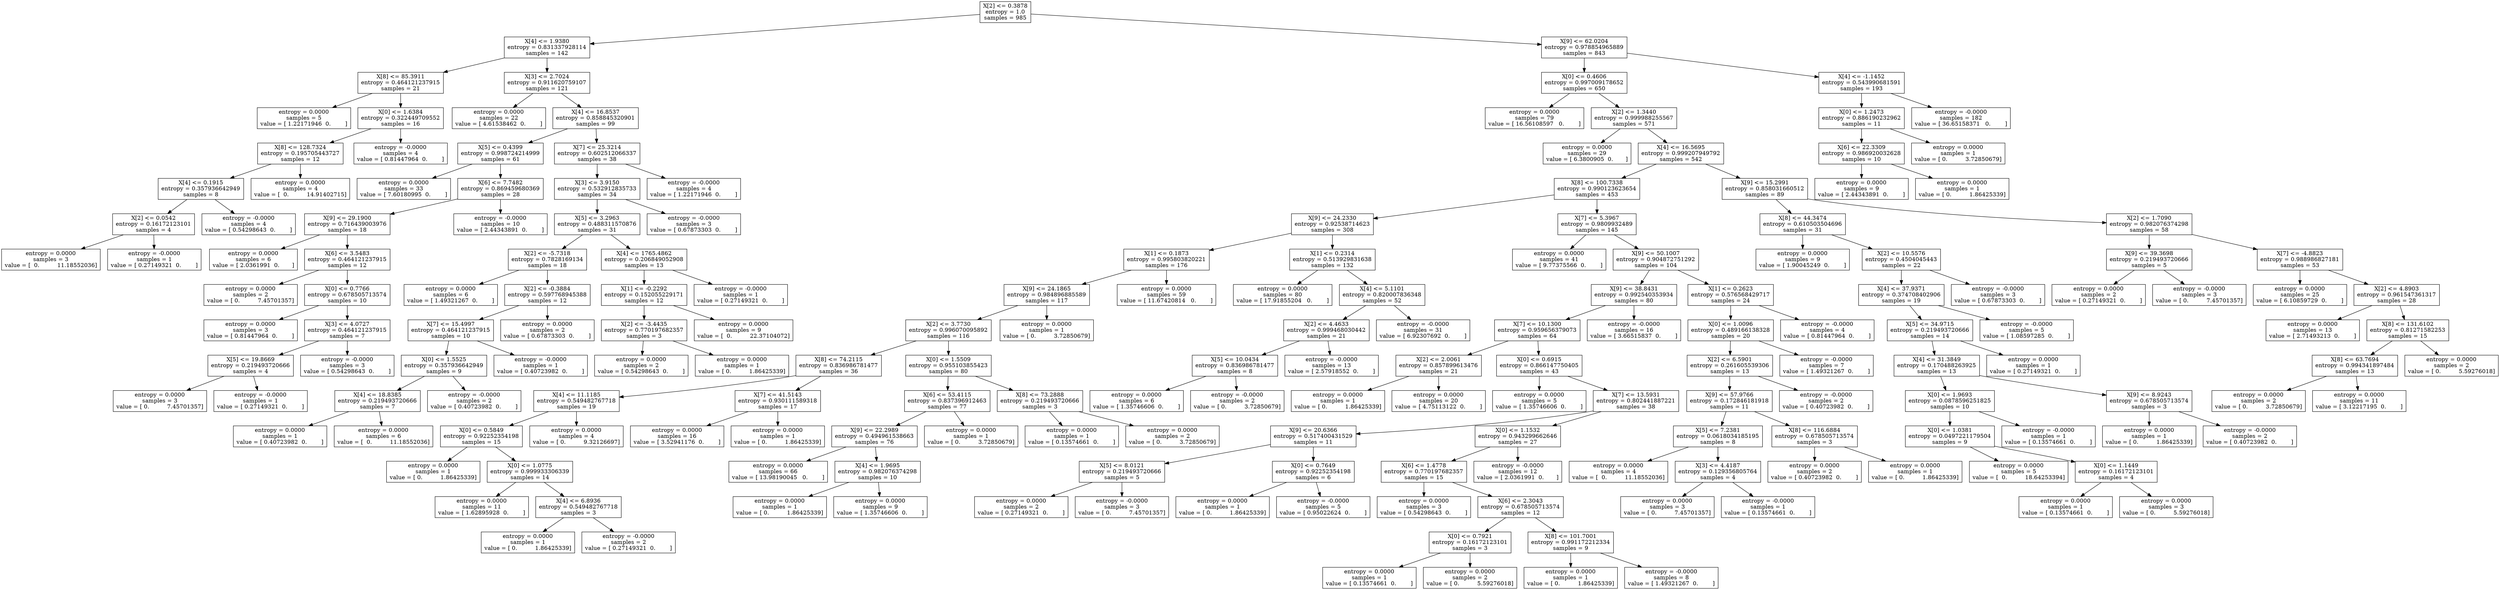 digraph Tree {
0 [label="X[2] <= 0.3878\nentropy = 1.0\nsamples = 985", shape="box"] ;
1 [label="X[4] <= 1.9380\nentropy = 0.831337928114\nsamples = 142", shape="box"] ;
0 -> 1 ;
2 [label="X[8] <= 85.3911\nentropy = 0.464121237915\nsamples = 21", shape="box"] ;
1 -> 2 ;
3 [label="entropy = 0.0000\nsamples = 5\nvalue = [ 1.22171946  0.        ]", shape="box"] ;
2 -> 3 ;
4 [label="X[0] <= 1.6384\nentropy = 0.322449709552\nsamples = 16", shape="box"] ;
2 -> 4 ;
5 [label="X[8] <= 128.7324\nentropy = 0.195705443727\nsamples = 12", shape="box"] ;
4 -> 5 ;
6 [label="X[4] <= 0.1915\nentropy = 0.357936642949\nsamples = 8", shape="box"] ;
5 -> 6 ;
7 [label="X[2] <= 0.0542\nentropy = 0.16172123101\nsamples = 4", shape="box"] ;
6 -> 7 ;
8 [label="entropy = 0.0000\nsamples = 3\nvalue = [  0.          11.18552036]", shape="box"] ;
7 -> 8 ;
9 [label="entropy = -0.0000\nsamples = 1\nvalue = [ 0.27149321  0.        ]", shape="box"] ;
7 -> 9 ;
10 [label="entropy = -0.0000\nsamples = 4\nvalue = [ 0.54298643  0.        ]", shape="box"] ;
6 -> 10 ;
11 [label="entropy = 0.0000\nsamples = 4\nvalue = [  0.          14.91402715]", shape="box"] ;
5 -> 11 ;
12 [label="entropy = -0.0000\nsamples = 4\nvalue = [ 0.81447964  0.        ]", shape="box"] ;
4 -> 12 ;
13 [label="X[3] <= 2.7024\nentropy = 0.911620759107\nsamples = 121", shape="box"] ;
1 -> 13 ;
14 [label="entropy = 0.0000\nsamples = 22\nvalue = [ 4.61538462  0.        ]", shape="box"] ;
13 -> 14 ;
15 [label="X[4] <= 16.8537\nentropy = 0.858845320901\nsamples = 99", shape="box"] ;
13 -> 15 ;
16 [label="X[5] <= 0.4399\nentropy = 0.998724214999\nsamples = 61", shape="box"] ;
15 -> 16 ;
17 [label="entropy = 0.0000\nsamples = 33\nvalue = [ 7.60180995  0.        ]", shape="box"] ;
16 -> 17 ;
18 [label="X[6] <= 7.7482\nentropy = 0.869459680369\nsamples = 28", shape="box"] ;
16 -> 18 ;
19 [label="X[9] <= 29.1900\nentropy = 0.716439003976\nsamples = 18", shape="box"] ;
18 -> 19 ;
20 [label="entropy = 0.0000\nsamples = 6\nvalue = [ 2.0361991  0.       ]", shape="box"] ;
19 -> 20 ;
21 [label="X[6] <= 3.5483\nentropy = 0.464121237915\nsamples = 12", shape="box"] ;
19 -> 21 ;
22 [label="entropy = 0.0000\nsamples = 2\nvalue = [ 0.          7.45701357]", shape="box"] ;
21 -> 22 ;
23 [label="X[0] <= 0.7766\nentropy = 0.678505713574\nsamples = 10", shape="box"] ;
21 -> 23 ;
24 [label="entropy = 0.0000\nsamples = 3\nvalue = [ 0.81447964  0.        ]", shape="box"] ;
23 -> 24 ;
25 [label="X[3] <= 4.0727\nentropy = 0.464121237915\nsamples = 7", shape="box"] ;
23 -> 25 ;
26 [label="X[5] <= 19.8669\nentropy = 0.219493720666\nsamples = 4", shape="box"] ;
25 -> 26 ;
27 [label="entropy = 0.0000\nsamples = 3\nvalue = [ 0.          7.45701357]", shape="box"] ;
26 -> 27 ;
28 [label="entropy = -0.0000\nsamples = 1\nvalue = [ 0.27149321  0.        ]", shape="box"] ;
26 -> 28 ;
29 [label="entropy = -0.0000\nsamples = 3\nvalue = [ 0.54298643  0.        ]", shape="box"] ;
25 -> 29 ;
30 [label="entropy = -0.0000\nsamples = 10\nvalue = [ 2.44343891  0.        ]", shape="box"] ;
18 -> 30 ;
31 [label="X[7] <= 25.3214\nentropy = 0.602512066337\nsamples = 38", shape="box"] ;
15 -> 31 ;
32 [label="X[3] <= 3.9150\nentropy = 0.532912835733\nsamples = 34", shape="box"] ;
31 -> 32 ;
33 [label="X[5] <= 3.2963\nentropy = 0.488311570876\nsamples = 31", shape="box"] ;
32 -> 33 ;
34 [label="X[2] <= -5.7318\nentropy = 0.7828169134\nsamples = 18", shape="box"] ;
33 -> 34 ;
35 [label="entropy = 0.0000\nsamples = 6\nvalue = [ 1.49321267  0.        ]", shape="box"] ;
34 -> 35 ;
36 [label="X[2] <= -0.3884\nentropy = 0.597768945388\nsamples = 12", shape="box"] ;
34 -> 36 ;
37 [label="X[7] <= 15.4997\nentropy = 0.464121237915\nsamples = 10", shape="box"] ;
36 -> 37 ;
38 [label="X[0] <= 1.5525\nentropy = 0.357936642949\nsamples = 9", shape="box"] ;
37 -> 38 ;
39 [label="X[4] <= 18.8385\nentropy = 0.219493720666\nsamples = 7", shape="box"] ;
38 -> 39 ;
40 [label="entropy = 0.0000\nsamples = 1\nvalue = [ 0.40723982  0.        ]", shape="box"] ;
39 -> 40 ;
41 [label="entropy = 0.0000\nsamples = 6\nvalue = [  0.          11.18552036]", shape="box"] ;
39 -> 41 ;
42 [label="entropy = -0.0000\nsamples = 2\nvalue = [ 0.40723982  0.        ]", shape="box"] ;
38 -> 42 ;
43 [label="entropy = -0.0000\nsamples = 1\nvalue = [ 0.40723982  0.        ]", shape="box"] ;
37 -> 43 ;
44 [label="entropy = 0.0000\nsamples = 2\nvalue = [ 0.67873303  0.        ]", shape="box"] ;
36 -> 44 ;
45 [label="X[4] <= 1765.4862\nentropy = 0.206849052908\nsamples = 13", shape="box"] ;
33 -> 45 ;
46 [label="X[1] <= -0.2292\nentropy = 0.152055229171\nsamples = 12", shape="box"] ;
45 -> 46 ;
47 [label="X[2] <= -3.4435\nentropy = 0.770197682357\nsamples = 3", shape="box"] ;
46 -> 47 ;
48 [label="entropy = 0.0000\nsamples = 2\nvalue = [ 0.54298643  0.        ]", shape="box"] ;
47 -> 48 ;
49 [label="entropy = 0.0000\nsamples = 1\nvalue = [ 0.          1.86425339]", shape="box"] ;
47 -> 49 ;
50 [label="entropy = 0.0000\nsamples = 9\nvalue = [  0.          22.37104072]", shape="box"] ;
46 -> 50 ;
51 [label="entropy = -0.0000\nsamples = 1\nvalue = [ 0.27149321  0.        ]", shape="box"] ;
45 -> 51 ;
52 [label="entropy = -0.0000\nsamples = 3\nvalue = [ 0.67873303  0.        ]", shape="box"] ;
32 -> 52 ;
53 [label="entropy = -0.0000\nsamples = 4\nvalue = [ 1.22171946  0.        ]", shape="box"] ;
31 -> 53 ;
54 [label="X[9] <= 62.0204\nentropy = 0.978854965889\nsamples = 843", shape="box"] ;
0 -> 54 ;
55 [label="X[0] <= 0.4606\nentropy = 0.997009178652\nsamples = 650", shape="box"] ;
54 -> 55 ;
56 [label="entropy = 0.0000\nsamples = 79\nvalue = [ 16.56108597   0.        ]", shape="box"] ;
55 -> 56 ;
57 [label="X[2] <= 1.3440\nentropy = 0.999988255567\nsamples = 571", shape="box"] ;
55 -> 57 ;
58 [label="entropy = 0.0000\nsamples = 29\nvalue = [ 6.3800905  0.       ]", shape="box"] ;
57 -> 58 ;
59 [label="X[4] <= 16.5695\nentropy = 0.999207949792\nsamples = 542", shape="box"] ;
57 -> 59 ;
60 [label="X[8] <= 100.7338\nentropy = 0.990123623654\nsamples = 453", shape="box"] ;
59 -> 60 ;
61 [label="X[9] <= 24.2330\nentropy = 0.92538714623\nsamples = 308", shape="box"] ;
60 -> 61 ;
62 [label="X[1] <= 0.1873\nentropy = 0.995803820221\nsamples = 176", shape="box"] ;
61 -> 62 ;
63 [label="X[9] <= 24.1865\nentropy = 0.984896885589\nsamples = 117", shape="box"] ;
62 -> 63 ;
64 [label="X[2] <= 3.7730\nentropy = 0.996070095892\nsamples = 116", shape="box"] ;
63 -> 64 ;
65 [label="X[8] <= 74.2115\nentropy = 0.836986781477\nsamples = 36", shape="box"] ;
64 -> 65 ;
66 [label="X[4] <= 11.1185\nentropy = 0.549482767718\nsamples = 19", shape="box"] ;
65 -> 66 ;
67 [label="X[0] <= 0.5849\nentropy = 0.92252354198\nsamples = 15", shape="box"] ;
66 -> 67 ;
68 [label="entropy = 0.0000\nsamples = 1\nvalue = [ 0.          1.86425339]", shape="box"] ;
67 -> 68 ;
69 [label="X[0] <= 1.0775\nentropy = 0.999933306339\nsamples = 14", shape="box"] ;
67 -> 69 ;
70 [label="entropy = 0.0000\nsamples = 11\nvalue = [ 1.62895928  0.        ]", shape="box"] ;
69 -> 70 ;
71 [label="X[4] <= 6.8936\nentropy = 0.549482767718\nsamples = 3", shape="box"] ;
69 -> 71 ;
72 [label="entropy = 0.0000\nsamples = 1\nvalue = [ 0.          1.86425339]", shape="box"] ;
71 -> 72 ;
73 [label="entropy = -0.0000\nsamples = 2\nvalue = [ 0.27149321  0.        ]", shape="box"] ;
71 -> 73 ;
74 [label="entropy = 0.0000\nsamples = 4\nvalue = [ 0.          9.32126697]", shape="box"] ;
66 -> 74 ;
75 [label="X[7] <= 41.5143\nentropy = 0.930111589318\nsamples = 17", shape="box"] ;
65 -> 75 ;
76 [label="entropy = 0.0000\nsamples = 16\nvalue = [ 3.52941176  0.        ]", shape="box"] ;
75 -> 76 ;
77 [label="entropy = 0.0000\nsamples = 1\nvalue = [ 0.          1.86425339]", shape="box"] ;
75 -> 77 ;
78 [label="X[0] <= 1.5509\nentropy = 0.955103855423\nsamples = 80", shape="box"] ;
64 -> 78 ;
79 [label="X[6] <= 53.4115\nentropy = 0.837396912463\nsamples = 77", shape="box"] ;
78 -> 79 ;
80 [label="X[9] <= 22.2989\nentropy = 0.494961538663\nsamples = 76", shape="box"] ;
79 -> 80 ;
81 [label="entropy = 0.0000\nsamples = 66\nvalue = [ 13.98190045   0.        ]", shape="box"] ;
80 -> 81 ;
82 [label="X[4] <= 1.9695\nentropy = 0.982076374298\nsamples = 10", shape="box"] ;
80 -> 82 ;
83 [label="entropy = 0.0000\nsamples = 1\nvalue = [ 0.          1.86425339]", shape="box"] ;
82 -> 83 ;
84 [label="entropy = 0.0000\nsamples = 9\nvalue = [ 1.35746606  0.        ]", shape="box"] ;
82 -> 84 ;
85 [label="entropy = 0.0000\nsamples = 1\nvalue = [ 0.          3.72850679]", shape="box"] ;
79 -> 85 ;
86 [label="X[8] <= 73.2888\nentropy = 0.219493720666\nsamples = 3", shape="box"] ;
78 -> 86 ;
87 [label="entropy = 0.0000\nsamples = 1\nvalue = [ 0.13574661  0.        ]", shape="box"] ;
86 -> 87 ;
88 [label="entropy = 0.0000\nsamples = 2\nvalue = [ 0.          3.72850679]", shape="box"] ;
86 -> 88 ;
89 [label="entropy = 0.0000\nsamples = 1\nvalue = [ 0.          3.72850679]", shape="box"] ;
63 -> 89 ;
90 [label="entropy = 0.0000\nsamples = 59\nvalue = [ 11.67420814   0.        ]", shape="box"] ;
62 -> 90 ;
91 [label="X[1] <= 0.2314\nentropy = 0.513929831638\nsamples = 132", shape="box"] ;
61 -> 91 ;
92 [label="entropy = 0.0000\nsamples = 80\nvalue = [ 17.91855204   0.        ]", shape="box"] ;
91 -> 92 ;
93 [label="X[4] <= 5.1101\nentropy = 0.820007836348\nsamples = 52", shape="box"] ;
91 -> 93 ;
94 [label="X[2] <= 4.4633\nentropy = 0.999468030442\nsamples = 21", shape="box"] ;
93 -> 94 ;
95 [label="X[5] <= 10.0434\nentropy = 0.836986781477\nsamples = 8", shape="box"] ;
94 -> 95 ;
96 [label="entropy = 0.0000\nsamples = 6\nvalue = [ 1.35746606  0.        ]", shape="box"] ;
95 -> 96 ;
97 [label="entropy = -0.0000\nsamples = 2\nvalue = [ 0.          3.72850679]", shape="box"] ;
95 -> 97 ;
98 [label="entropy = -0.0000\nsamples = 13\nvalue = [ 2.57918552  0.        ]", shape="box"] ;
94 -> 98 ;
99 [label="entropy = -0.0000\nsamples = 31\nvalue = [ 6.92307692  0.        ]", shape="box"] ;
93 -> 99 ;
100 [label="X[7] <= 5.3967\nentropy = 0.9809932489\nsamples = 145", shape="box"] ;
60 -> 100 ;
101 [label="entropy = 0.0000\nsamples = 41\nvalue = [ 9.77375566  0.        ]", shape="box"] ;
100 -> 101 ;
102 [label="X[9] <= 50.1007\nentropy = 0.904872751292\nsamples = 104", shape="box"] ;
100 -> 102 ;
103 [label="X[9] <= 38.8431\nentropy = 0.992540353934\nsamples = 80", shape="box"] ;
102 -> 103 ;
104 [label="X[7] <= 10.1300\nentropy = 0.959656379073\nsamples = 64", shape="box"] ;
103 -> 104 ;
105 [label="X[2] <= 2.0061\nentropy = 0.857899613476\nsamples = 21", shape="box"] ;
104 -> 105 ;
106 [label="entropy = 0.0000\nsamples = 1\nvalue = [ 0.          1.86425339]", shape="box"] ;
105 -> 106 ;
107 [label="entropy = 0.0000\nsamples = 20\nvalue = [ 4.75113122  0.        ]", shape="box"] ;
105 -> 107 ;
108 [label="X[0] <= 0.6915\nentropy = 0.866147750405\nsamples = 43", shape="box"] ;
104 -> 108 ;
109 [label="entropy = 0.0000\nsamples = 5\nvalue = [ 1.35746606  0.        ]", shape="box"] ;
108 -> 109 ;
110 [label="X[7] <= 13.5931\nentropy = 0.802441887221\nsamples = 38", shape="box"] ;
108 -> 110 ;
111 [label="X[9] <= 20.6366\nentropy = 0.517400431529\nsamples = 11", shape="box"] ;
110 -> 111 ;
112 [label="X[5] <= 8.0121\nentropy = 0.219493720666\nsamples = 5", shape="box"] ;
111 -> 112 ;
113 [label="entropy = 0.0000\nsamples = 2\nvalue = [ 0.27149321  0.        ]", shape="box"] ;
112 -> 113 ;
114 [label="entropy = -0.0000\nsamples = 3\nvalue = [ 0.          7.45701357]", shape="box"] ;
112 -> 114 ;
115 [label="X[0] <= 0.7649\nentropy = 0.92252354198\nsamples = 6", shape="box"] ;
111 -> 115 ;
116 [label="entropy = 0.0000\nsamples = 1\nvalue = [ 0.          1.86425339]", shape="box"] ;
115 -> 116 ;
117 [label="entropy = -0.0000\nsamples = 5\nvalue = [ 0.95022624  0.        ]", shape="box"] ;
115 -> 117 ;
118 [label="X[0] <= 1.1532\nentropy = 0.943299662646\nsamples = 27", shape="box"] ;
110 -> 118 ;
119 [label="X[6] <= 1.4778\nentropy = 0.770197682357\nsamples = 15", shape="box"] ;
118 -> 119 ;
120 [label="entropy = 0.0000\nsamples = 3\nvalue = [ 0.54298643  0.        ]", shape="box"] ;
119 -> 120 ;
121 [label="X[6] <= 2.3043\nentropy = 0.678505713574\nsamples = 12", shape="box"] ;
119 -> 121 ;
122 [label="X[0] <= 0.7921\nentropy = 0.16172123101\nsamples = 3", shape="box"] ;
121 -> 122 ;
123 [label="entropy = 0.0000\nsamples = 1\nvalue = [ 0.13574661  0.        ]", shape="box"] ;
122 -> 123 ;
124 [label="entropy = 0.0000\nsamples = 2\nvalue = [ 0.          5.59276018]", shape="box"] ;
122 -> 124 ;
125 [label="X[8] <= 101.7001\nentropy = 0.991172212334\nsamples = 9", shape="box"] ;
121 -> 125 ;
126 [label="entropy = 0.0000\nsamples = 1\nvalue = [ 0.          1.86425339]", shape="box"] ;
125 -> 126 ;
127 [label="entropy = -0.0000\nsamples = 8\nvalue = [ 1.49321267  0.        ]", shape="box"] ;
125 -> 127 ;
128 [label="entropy = -0.0000\nsamples = 12\nvalue = [ 2.0361991  0.       ]", shape="box"] ;
118 -> 128 ;
129 [label="entropy = -0.0000\nsamples = 16\nvalue = [ 3.66515837  0.        ]", shape="box"] ;
103 -> 129 ;
130 [label="X[1] <= 0.2623\nentropy = 0.576568429717\nsamples = 24", shape="box"] ;
102 -> 130 ;
131 [label="X[0] <= 1.0096\nentropy = 0.489166138328\nsamples = 20", shape="box"] ;
130 -> 131 ;
132 [label="X[2] <= 6.5901\nentropy = 0.261605539306\nsamples = 13", shape="box"] ;
131 -> 132 ;
133 [label="X[9] <= 57.9766\nentropy = 0.172846181918\nsamples = 11", shape="box"] ;
132 -> 133 ;
134 [label="X[5] <= 7.2381\nentropy = 0.0618034185195\nsamples = 8", shape="box"] ;
133 -> 134 ;
135 [label="entropy = 0.0000\nsamples = 4\nvalue = [  0.          11.18552036]", shape="box"] ;
134 -> 135 ;
136 [label="X[3] <= 4.4187\nentropy = 0.129356805764\nsamples = 4", shape="box"] ;
134 -> 136 ;
137 [label="entropy = 0.0000\nsamples = 3\nvalue = [ 0.          7.45701357]", shape="box"] ;
136 -> 137 ;
138 [label="entropy = -0.0000\nsamples = 1\nvalue = [ 0.13574661  0.        ]", shape="box"] ;
136 -> 138 ;
139 [label="X[8] <= 116.6884\nentropy = 0.678505713574\nsamples = 3", shape="box"] ;
133 -> 139 ;
140 [label="entropy = 0.0000\nsamples = 2\nvalue = [ 0.40723982  0.        ]", shape="box"] ;
139 -> 140 ;
141 [label="entropy = 0.0000\nsamples = 1\nvalue = [ 0.          1.86425339]", shape="box"] ;
139 -> 141 ;
142 [label="entropy = -0.0000\nsamples = 2\nvalue = [ 0.40723982  0.        ]", shape="box"] ;
132 -> 142 ;
143 [label="entropy = -0.0000\nsamples = 7\nvalue = [ 1.49321267  0.        ]", shape="box"] ;
131 -> 143 ;
144 [label="entropy = -0.0000\nsamples = 4\nvalue = [ 0.81447964  0.        ]", shape="box"] ;
130 -> 144 ;
145 [label="X[9] <= 15.2991\nentropy = 0.858031660512\nsamples = 89", shape="box"] ;
59 -> 145 ;
146 [label="X[8] <= 44.3474\nentropy = 0.610503504696\nsamples = 31", shape="box"] ;
145 -> 146 ;
147 [label="entropy = 0.0000\nsamples = 9\nvalue = [ 1.90045249  0.        ]", shape="box"] ;
146 -> 147 ;
148 [label="X[2] <= 10.5576\nentropy = 0.4504045443\nsamples = 22", shape="box"] ;
146 -> 148 ;
149 [label="X[4] <= 37.9371\nentropy = 0.374708402906\nsamples = 19", shape="box"] ;
148 -> 149 ;
150 [label="X[5] <= 34.9715\nentropy = 0.219493720666\nsamples = 14", shape="box"] ;
149 -> 150 ;
151 [label="X[4] <= 31.3849\nentropy = 0.170488263925\nsamples = 13", shape="box"] ;
150 -> 151 ;
152 [label="X[0] <= 1.9693\nentropy = 0.0878596251825\nsamples = 10", shape="box"] ;
151 -> 152 ;
153 [label="X[0] <= 1.0381\nentropy = 0.0497221179504\nsamples = 9", shape="box"] ;
152 -> 153 ;
154 [label="entropy = 0.0000\nsamples = 5\nvalue = [  0.          18.64253394]", shape="box"] ;
153 -> 154 ;
155 [label="X[0] <= 1.1449\nentropy = 0.16172123101\nsamples = 4", shape="box"] ;
153 -> 155 ;
156 [label="entropy = 0.0000\nsamples = 1\nvalue = [ 0.13574661  0.        ]", shape="box"] ;
155 -> 156 ;
157 [label="entropy = 0.0000\nsamples = 3\nvalue = [ 0.          5.59276018]", shape="box"] ;
155 -> 157 ;
158 [label="entropy = -0.0000\nsamples = 1\nvalue = [ 0.13574661  0.        ]", shape="box"] ;
152 -> 158 ;
159 [label="X[9] <= 8.9243\nentropy = 0.678505713574\nsamples = 3", shape="box"] ;
151 -> 159 ;
160 [label="entropy = 0.0000\nsamples = 1\nvalue = [ 0.          1.86425339]", shape="box"] ;
159 -> 160 ;
161 [label="entropy = -0.0000\nsamples = 2\nvalue = [ 0.40723982  0.        ]", shape="box"] ;
159 -> 161 ;
162 [label="entropy = 0.0000\nsamples = 1\nvalue = [ 0.27149321  0.        ]", shape="box"] ;
150 -> 162 ;
163 [label="entropy = -0.0000\nsamples = 5\nvalue = [ 1.08597285  0.        ]", shape="box"] ;
149 -> 163 ;
164 [label="entropy = -0.0000\nsamples = 3\nvalue = [ 0.67873303  0.        ]", shape="box"] ;
148 -> 164 ;
165 [label="X[2] <= 1.7090\nentropy = 0.982076374298\nsamples = 58", shape="box"] ;
145 -> 165 ;
166 [label="X[9] <= 39.3698\nentropy = 0.219493720666\nsamples = 5", shape="box"] ;
165 -> 166 ;
167 [label="entropy = 0.0000\nsamples = 2\nvalue = [ 0.27149321  0.        ]", shape="box"] ;
166 -> 167 ;
168 [label="entropy = -0.0000\nsamples = 3\nvalue = [ 0.          7.45701357]", shape="box"] ;
166 -> 168 ;
169 [label="X[7] <= -4.8823\nentropy = 0.988986827181\nsamples = 53", shape="box"] ;
165 -> 169 ;
170 [label="entropy = 0.0000\nsamples = 25\nvalue = [ 6.10859729  0.        ]", shape="box"] ;
169 -> 170 ;
171 [label="X[2] <= 4.8903\nentropy = 0.961547361317\nsamples = 28", shape="box"] ;
169 -> 171 ;
172 [label="entropy = 0.0000\nsamples = 13\nvalue = [ 2.71493213  0.        ]", shape="box"] ;
171 -> 172 ;
173 [label="X[8] <= 131.6102\nentropy = 0.81271582253\nsamples = 15", shape="box"] ;
171 -> 173 ;
174 [label="X[8] <= 63.7694\nentropy = 0.994341897484\nsamples = 13", shape="box"] ;
173 -> 174 ;
175 [label="entropy = 0.0000\nsamples = 2\nvalue = [ 0.          3.72850679]", shape="box"] ;
174 -> 175 ;
176 [label="entropy = 0.0000\nsamples = 11\nvalue = [ 3.12217195  0.        ]", shape="box"] ;
174 -> 176 ;
177 [label="entropy = 0.0000\nsamples = 2\nvalue = [ 0.          5.59276018]", shape="box"] ;
173 -> 177 ;
178 [label="X[4] <= -1.1452\nentropy = 0.543990681591\nsamples = 193", shape="box"] ;
54 -> 178 ;
179 [label="X[0] <= 1.2473\nentropy = 0.886190232962\nsamples = 11", shape="box"] ;
178 -> 179 ;
180 [label="X[6] <= 22.3309\nentropy = 0.986920032628\nsamples = 10", shape="box"] ;
179 -> 180 ;
181 [label="entropy = 0.0000\nsamples = 9\nvalue = [ 2.44343891  0.        ]", shape="box"] ;
180 -> 181 ;
182 [label="entropy = 0.0000\nsamples = 1\nvalue = [ 0.          1.86425339]", shape="box"] ;
180 -> 182 ;
183 [label="entropy = 0.0000\nsamples = 1\nvalue = [ 0.          3.72850679]", shape="box"] ;
179 -> 183 ;
184 [label="entropy = -0.0000\nsamples = 182\nvalue = [ 36.65158371   0.        ]", shape="box"] ;
178 -> 184 ;
}